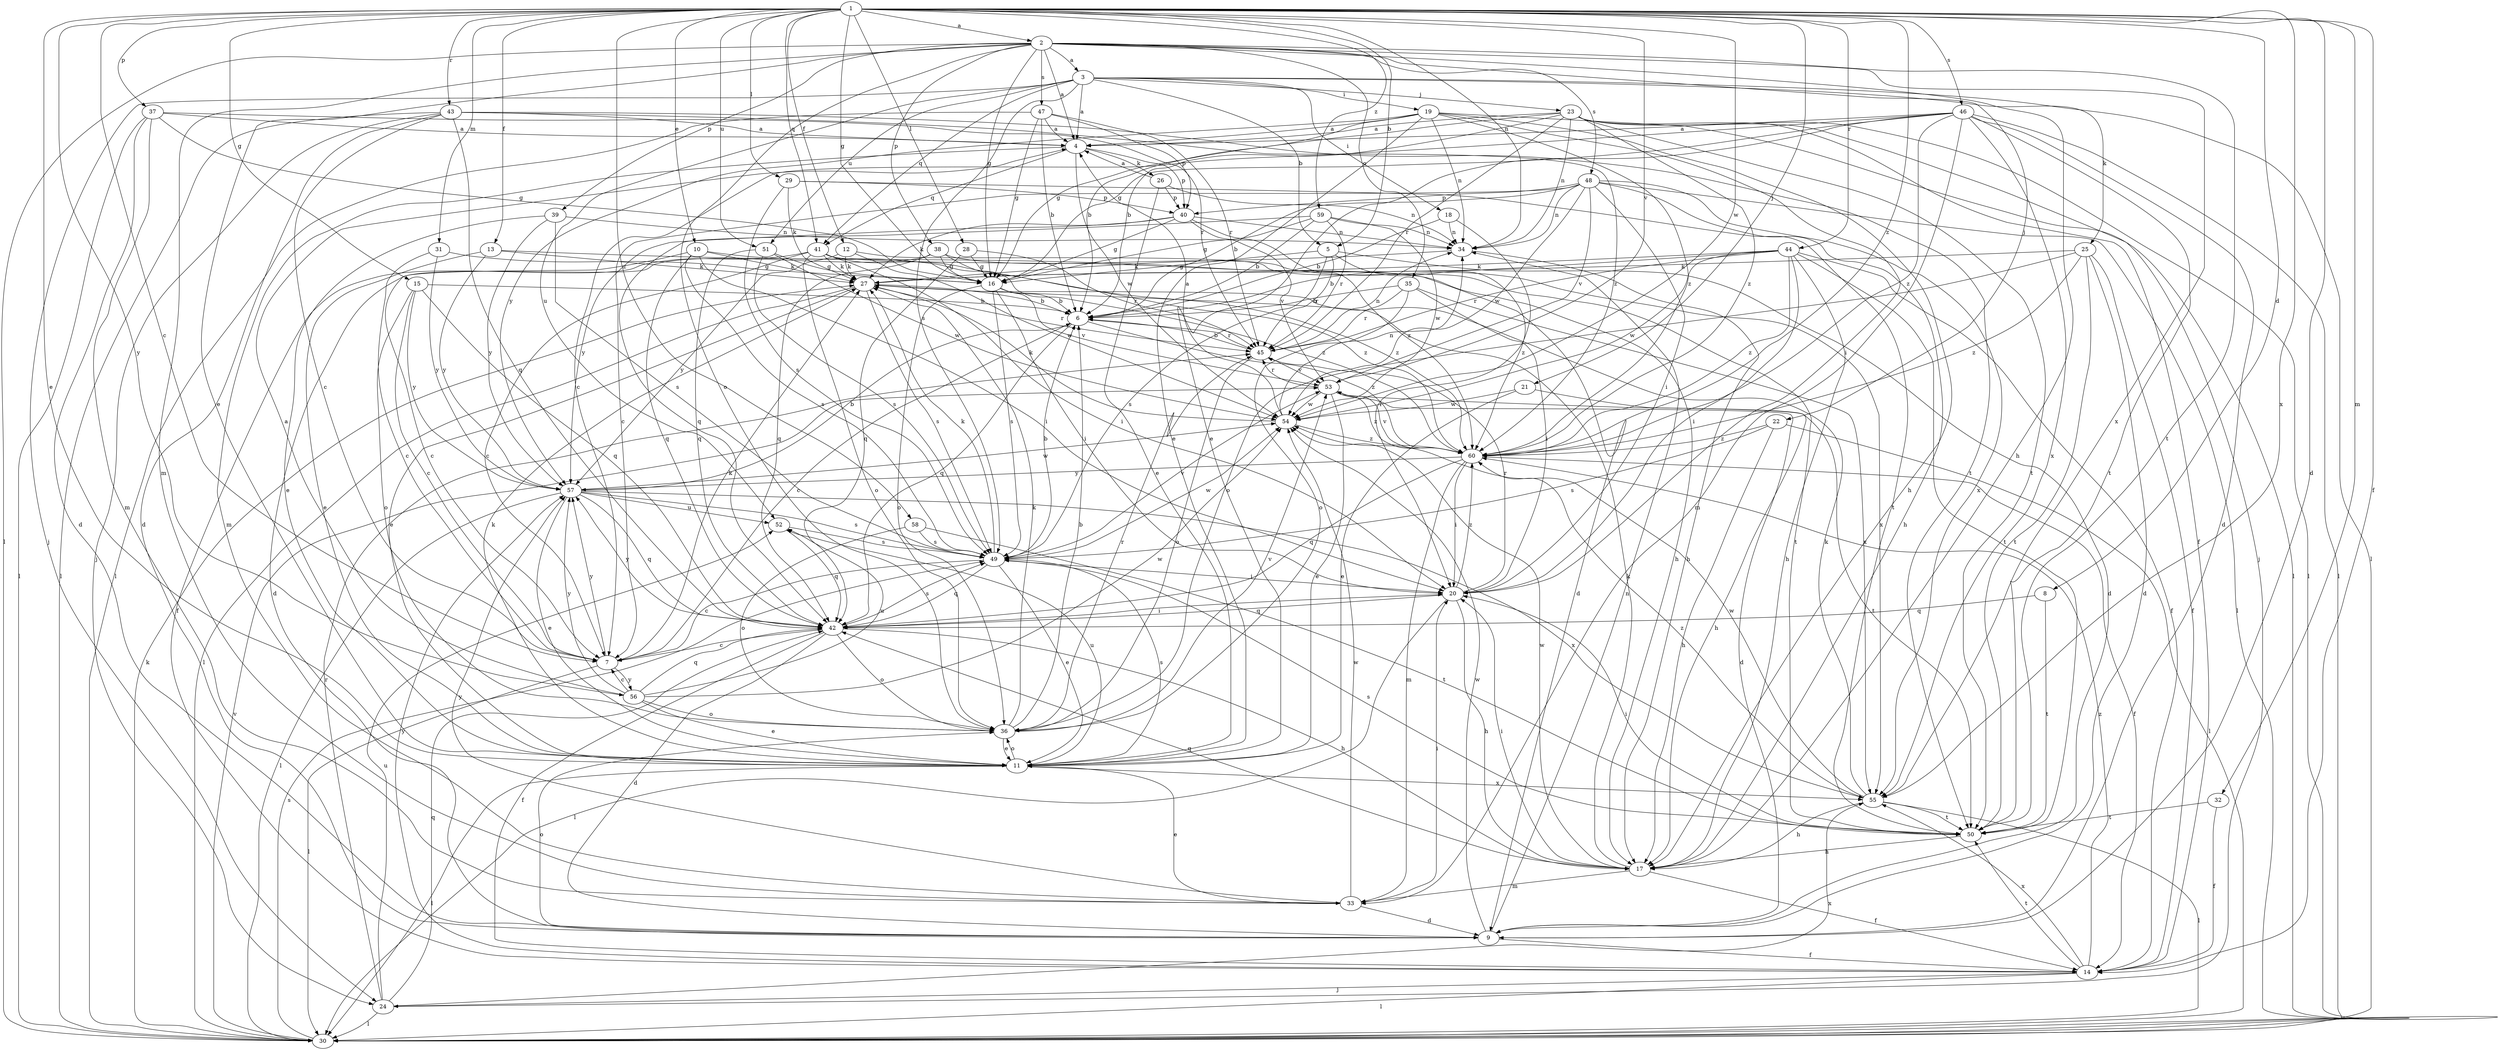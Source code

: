 strict digraph  {
	1 -> 2 [label=a];
	2 -> 3 [label=a];
	2 -> 4 [label=a];
	3 -> 4 [label=a];
	19 -> 4 [label=a];
	23 -> 4 [label=a];
	26 -> 4 [label=a];
	37 -> 4 [label=a];
	43 -> 4 [label=a];
	46 -> 4 [label=a];
	47 -> 4 [label=a];
	54 -> 4 [label=a];
	56 -> 4 [label=a];
	1 -> 5 [label=b];
	3 -> 5 [label=b];
	15 -> 6 [label=b];
	16 -> 6 [label=b];
	18 -> 6 [label=b];
	19 -> 6 [label=b];
	23 -> 6 [label=b];
	27 -> 6 [label=b];
	35 -> 6 [label=b];
	36 -> 6 [label=b];
	44 -> 6 [label=b];
	45 -> 6 [label=b];
	47 -> 6 [label=b];
	48 -> 6 [label=b];
	49 -> 6 [label=b];
	57 -> 6 [label=b];
	59 -> 6 [label=b];
	1 -> 7 [label=c];
	6 -> 7 [label=c];
	10 -> 7 [label=c];
	15 -> 7 [label=c];
	31 -> 7 [label=c];
	41 -> 7 [label=c];
	42 -> 7 [label=c];
	43 -> 7 [label=c];
	46 -> 7 [label=c];
	48 -> 7 [label=c];
	49 -> 7 [label=c];
	56 -> 7 [label=c];
	1 -> 8 [label=d];
	1 -> 9 [label=d];
	5 -> 9 [label=d];
	25 -> 9 [label=d];
	33 -> 9 [label=d];
	37 -> 9 [label=d];
	38 -> 9 [label=d];
	41 -> 9 [label=d];
	42 -> 9 [label=d];
	43 -> 9 [label=d];
	46 -> 9 [label=d];
	53 -> 9 [label=d];
	1 -> 10 [label=e];
	1 -> 11 [label=e];
	2 -> 11 [label=e];
	13 -> 11 [label=e];
	19 -> 11 [label=e];
	21 -> 11 [label=e];
	26 -> 11 [label=e];
	27 -> 11 [label=e];
	33 -> 11 [label=e];
	36 -> 11 [label=e];
	39 -> 11 [label=e];
	46 -> 11 [label=e];
	49 -> 11 [label=e];
	53 -> 11 [label=e];
	56 -> 11 [label=e];
	57 -> 11 [label=e];
	1 -> 12 [label=f];
	1 -> 13 [label=f];
	1 -> 14 [label=f];
	9 -> 14 [label=f];
	17 -> 14 [label=f];
	23 -> 14 [label=f];
	25 -> 14 [label=f];
	32 -> 14 [label=f];
	41 -> 14 [label=f];
	42 -> 14 [label=f];
	44 -> 14 [label=f];
	60 -> 14 [label=f];
	1 -> 15 [label=g];
	1 -> 16 [label=g];
	2 -> 16 [label=g];
	5 -> 16 [label=g];
	23 -> 16 [label=g];
	28 -> 16 [label=g];
	31 -> 16 [label=g];
	37 -> 16 [label=g];
	38 -> 16 [label=g];
	40 -> 16 [label=g];
	46 -> 16 [label=g];
	47 -> 16 [label=g];
	51 -> 16 [label=g];
	59 -> 16 [label=g];
	2 -> 17 [label=h];
	13 -> 17 [label=h];
	19 -> 17 [label=h];
	20 -> 17 [label=h];
	21 -> 17 [label=h];
	22 -> 17 [label=h];
	34 -> 17 [label=h];
	42 -> 17 [label=h];
	44 -> 17 [label=h];
	48 -> 17 [label=h];
	50 -> 17 [label=h];
	55 -> 17 [label=h];
	3 -> 18 [label=i];
	3 -> 19 [label=i];
	10 -> 20 [label=i];
	16 -> 20 [label=i];
	17 -> 20 [label=i];
	18 -> 20 [label=i];
	19 -> 20 [label=i];
	33 -> 20 [label=i];
	35 -> 20 [label=i];
	41 -> 20 [label=i];
	42 -> 20 [label=i];
	44 -> 20 [label=i];
	48 -> 20 [label=i];
	49 -> 20 [label=i];
	50 -> 20 [label=i];
	60 -> 20 [label=i];
	1 -> 21 [label=j];
	2 -> 22 [label=j];
	3 -> 23 [label=j];
	3 -> 24 [label=j];
	14 -> 24 [label=j];
	23 -> 24 [label=j];
	43 -> 24 [label=j];
	3 -> 25 [label=k];
	4 -> 26 [label=k];
	7 -> 27 [label=k];
	10 -> 27 [label=k];
	11 -> 27 [label=k];
	12 -> 27 [label=k];
	13 -> 27 [label=k];
	17 -> 27 [label=k];
	25 -> 27 [label=k];
	29 -> 27 [label=k];
	30 -> 27 [label=k];
	34 -> 27 [label=k];
	36 -> 27 [label=k];
	40 -> 27 [label=k];
	41 -> 27 [label=k];
	44 -> 27 [label=k];
	49 -> 27 [label=k];
	54 -> 27 [label=k];
	55 -> 27 [label=k];
	1 -> 28 [label=l];
	1 -> 29 [label=l];
	2 -> 30 [label=l];
	3 -> 30 [label=l];
	7 -> 30 [label=l];
	11 -> 30 [label=l];
	14 -> 30 [label=l];
	19 -> 30 [label=l];
	20 -> 30 [label=l];
	22 -> 30 [label=l];
	23 -> 30 [label=l];
	24 -> 30 [label=l];
	27 -> 30 [label=l];
	37 -> 30 [label=l];
	43 -> 30 [label=l];
	46 -> 30 [label=l];
	47 -> 30 [label=l];
	48 -> 30 [label=l];
	55 -> 30 [label=l];
	57 -> 30 [label=l];
	1 -> 31 [label=m];
	1 -> 32 [label=m];
	2 -> 33 [label=m];
	4 -> 33 [label=m];
	17 -> 33 [label=m];
	37 -> 33 [label=m];
	46 -> 33 [label=m];
	60 -> 33 [label=m];
	1 -> 34 [label=n];
	9 -> 34 [label=n];
	18 -> 34 [label=n];
	19 -> 34 [label=n];
	23 -> 34 [label=n];
	26 -> 34 [label=n];
	39 -> 34 [label=n];
	40 -> 34 [label=n];
	45 -> 34 [label=n];
	48 -> 34 [label=n];
	54 -> 34 [label=n];
	59 -> 34 [label=n];
	2 -> 35 [label=o];
	2 -> 36 [label=o];
	9 -> 36 [label=o];
	11 -> 36 [label=o];
	15 -> 36 [label=o];
	16 -> 36 [label=o];
	25 -> 36 [label=o];
	35 -> 36 [label=o];
	41 -> 36 [label=o];
	42 -> 36 [label=o];
	45 -> 36 [label=o];
	56 -> 36 [label=o];
	58 -> 36 [label=o];
	1 -> 37 [label=p];
	2 -> 38 [label=p];
	2 -> 39 [label=p];
	4 -> 40 [label=p];
	26 -> 40 [label=p];
	29 -> 40 [label=p];
	47 -> 40 [label=p];
	48 -> 40 [label=p];
	1 -> 41 [label=q];
	3 -> 41 [label=q];
	4 -> 41 [label=q];
	6 -> 42 [label=q];
	8 -> 42 [label=q];
	10 -> 42 [label=q];
	15 -> 42 [label=q];
	17 -> 42 [label=q];
	20 -> 42 [label=q];
	24 -> 42 [label=q];
	28 -> 42 [label=q];
	38 -> 42 [label=q];
	43 -> 42 [label=q];
	49 -> 42 [label=q];
	51 -> 42 [label=q];
	52 -> 42 [label=q];
	56 -> 42 [label=q];
	57 -> 42 [label=q];
	59 -> 42 [label=q];
	60 -> 42 [label=q];
	1 -> 43 [label=r];
	1 -> 44 [label=r];
	5 -> 45 [label=r];
	6 -> 45 [label=r];
	20 -> 45 [label=r];
	23 -> 45 [label=r];
	24 -> 45 [label=r];
	27 -> 45 [label=r];
	28 -> 45 [label=r];
	35 -> 45 [label=r];
	36 -> 45 [label=r];
	37 -> 45 [label=r];
	44 -> 45 [label=r];
	47 -> 45 [label=r];
	53 -> 45 [label=r];
	59 -> 45 [label=r];
	1 -> 46 [label=s];
	2 -> 47 [label=s];
	2 -> 48 [label=s];
	3 -> 49 [label=s];
	5 -> 49 [label=s];
	10 -> 49 [label=s];
	11 -> 49 [label=s];
	16 -> 49 [label=s];
	22 -> 49 [label=s];
	27 -> 49 [label=s];
	29 -> 49 [label=s];
	30 -> 49 [label=s];
	39 -> 49 [label=s];
	42 -> 49 [label=s];
	50 -> 49 [label=s];
	51 -> 49 [label=s];
	52 -> 49 [label=s];
	57 -> 49 [label=s];
	58 -> 49 [label=s];
	2 -> 50 [label=t];
	8 -> 50 [label=t];
	12 -> 50 [label=t];
	14 -> 50 [label=t];
	23 -> 50 [label=t];
	25 -> 50 [label=t];
	29 -> 50 [label=t];
	32 -> 50 [label=t];
	43 -> 50 [label=t];
	44 -> 50 [label=t];
	46 -> 50 [label=t];
	53 -> 50 [label=t];
	55 -> 50 [label=t];
	58 -> 50 [label=t];
	1 -> 51 [label=u];
	3 -> 51 [label=u];
	3 -> 52 [label=u];
	11 -> 52 [label=u];
	24 -> 52 [label=u];
	56 -> 52 [label=u];
	57 -> 52 [label=u];
	1 -> 53 [label=v];
	16 -> 53 [label=v];
	30 -> 53 [label=v];
	36 -> 53 [label=v];
	40 -> 53 [label=v];
	45 -> 53 [label=v];
	48 -> 53 [label=v];
	49 -> 53 [label=v];
	60 -> 53 [label=v];
	1 -> 54 [label=w];
	4 -> 54 [label=w];
	9 -> 54 [label=w];
	12 -> 54 [label=w];
	17 -> 54 [label=w];
	21 -> 54 [label=w];
	33 -> 54 [label=w];
	44 -> 54 [label=w];
	48 -> 54 [label=w];
	49 -> 54 [label=w];
	51 -> 54 [label=w];
	53 -> 54 [label=w];
	55 -> 54 [label=w];
	56 -> 54 [label=w];
	57 -> 54 [label=w];
	59 -> 54 [label=w];
	1 -> 55 [label=x];
	2 -> 55 [label=x];
	11 -> 55 [label=x];
	14 -> 55 [label=x];
	24 -> 55 [label=x];
	35 -> 55 [label=x];
	38 -> 55 [label=x];
	46 -> 55 [label=x];
	48 -> 55 [label=x];
	57 -> 55 [label=x];
	1 -> 56 [label=y];
	7 -> 56 [label=y];
	7 -> 57 [label=y];
	12 -> 57 [label=y];
	13 -> 57 [label=y];
	14 -> 57 [label=y];
	15 -> 57 [label=y];
	19 -> 57 [label=y];
	31 -> 57 [label=y];
	33 -> 57 [label=y];
	39 -> 57 [label=y];
	40 -> 57 [label=y];
	42 -> 57 [label=y];
	56 -> 57 [label=y];
	60 -> 57 [label=y];
	1 -> 58 [label=z];
	1 -> 59 [label=z];
	1 -> 60 [label=z];
	5 -> 60 [label=z];
	6 -> 60 [label=z];
	10 -> 60 [label=z];
	14 -> 60 [label=z];
	19 -> 60 [label=z];
	20 -> 60 [label=z];
	22 -> 60 [label=z];
	23 -> 60 [label=z];
	25 -> 60 [label=z];
	38 -> 60 [label=z];
	40 -> 60 [label=z];
	41 -> 60 [label=z];
	43 -> 60 [label=z];
	44 -> 60 [label=z];
	46 -> 60 [label=z];
	53 -> 60 [label=z];
	54 -> 60 [label=z];
	55 -> 60 [label=z];
}
